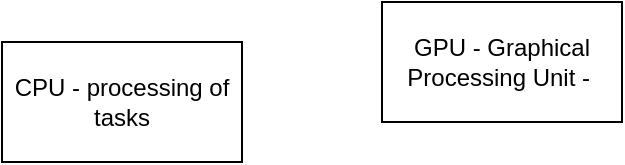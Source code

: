 <mxfile version="26.2.4">
  <diagram name="Page-1" id="cgNLpoCMRLJCODOj_hEC">
    <mxGraphModel dx="1546" dy="481" grid="1" gridSize="10" guides="1" tooltips="1" connect="1" arrows="1" fold="1" page="0" pageScale="1" pageWidth="850" pageHeight="1100" math="0" shadow="0">
      <root>
        <mxCell id="0" />
        <mxCell id="1" parent="0" />
        <mxCell id="pWg3rEq_nWjjUZhZII7G-1" value="CPU - processing of tasks" style="whiteSpace=wrap;html=1;" vertex="1" parent="1">
          <mxGeometry x="-520" y="110" width="120" height="60" as="geometry" />
        </mxCell>
        <mxCell id="pWg3rEq_nWjjUZhZII7G-3" value="GPU - Graphical Processing Unit -&amp;nbsp;" style="whiteSpace=wrap;html=1;" vertex="1" parent="1">
          <mxGeometry x="-330" y="90" width="120" height="60" as="geometry" />
        </mxCell>
      </root>
    </mxGraphModel>
  </diagram>
</mxfile>
